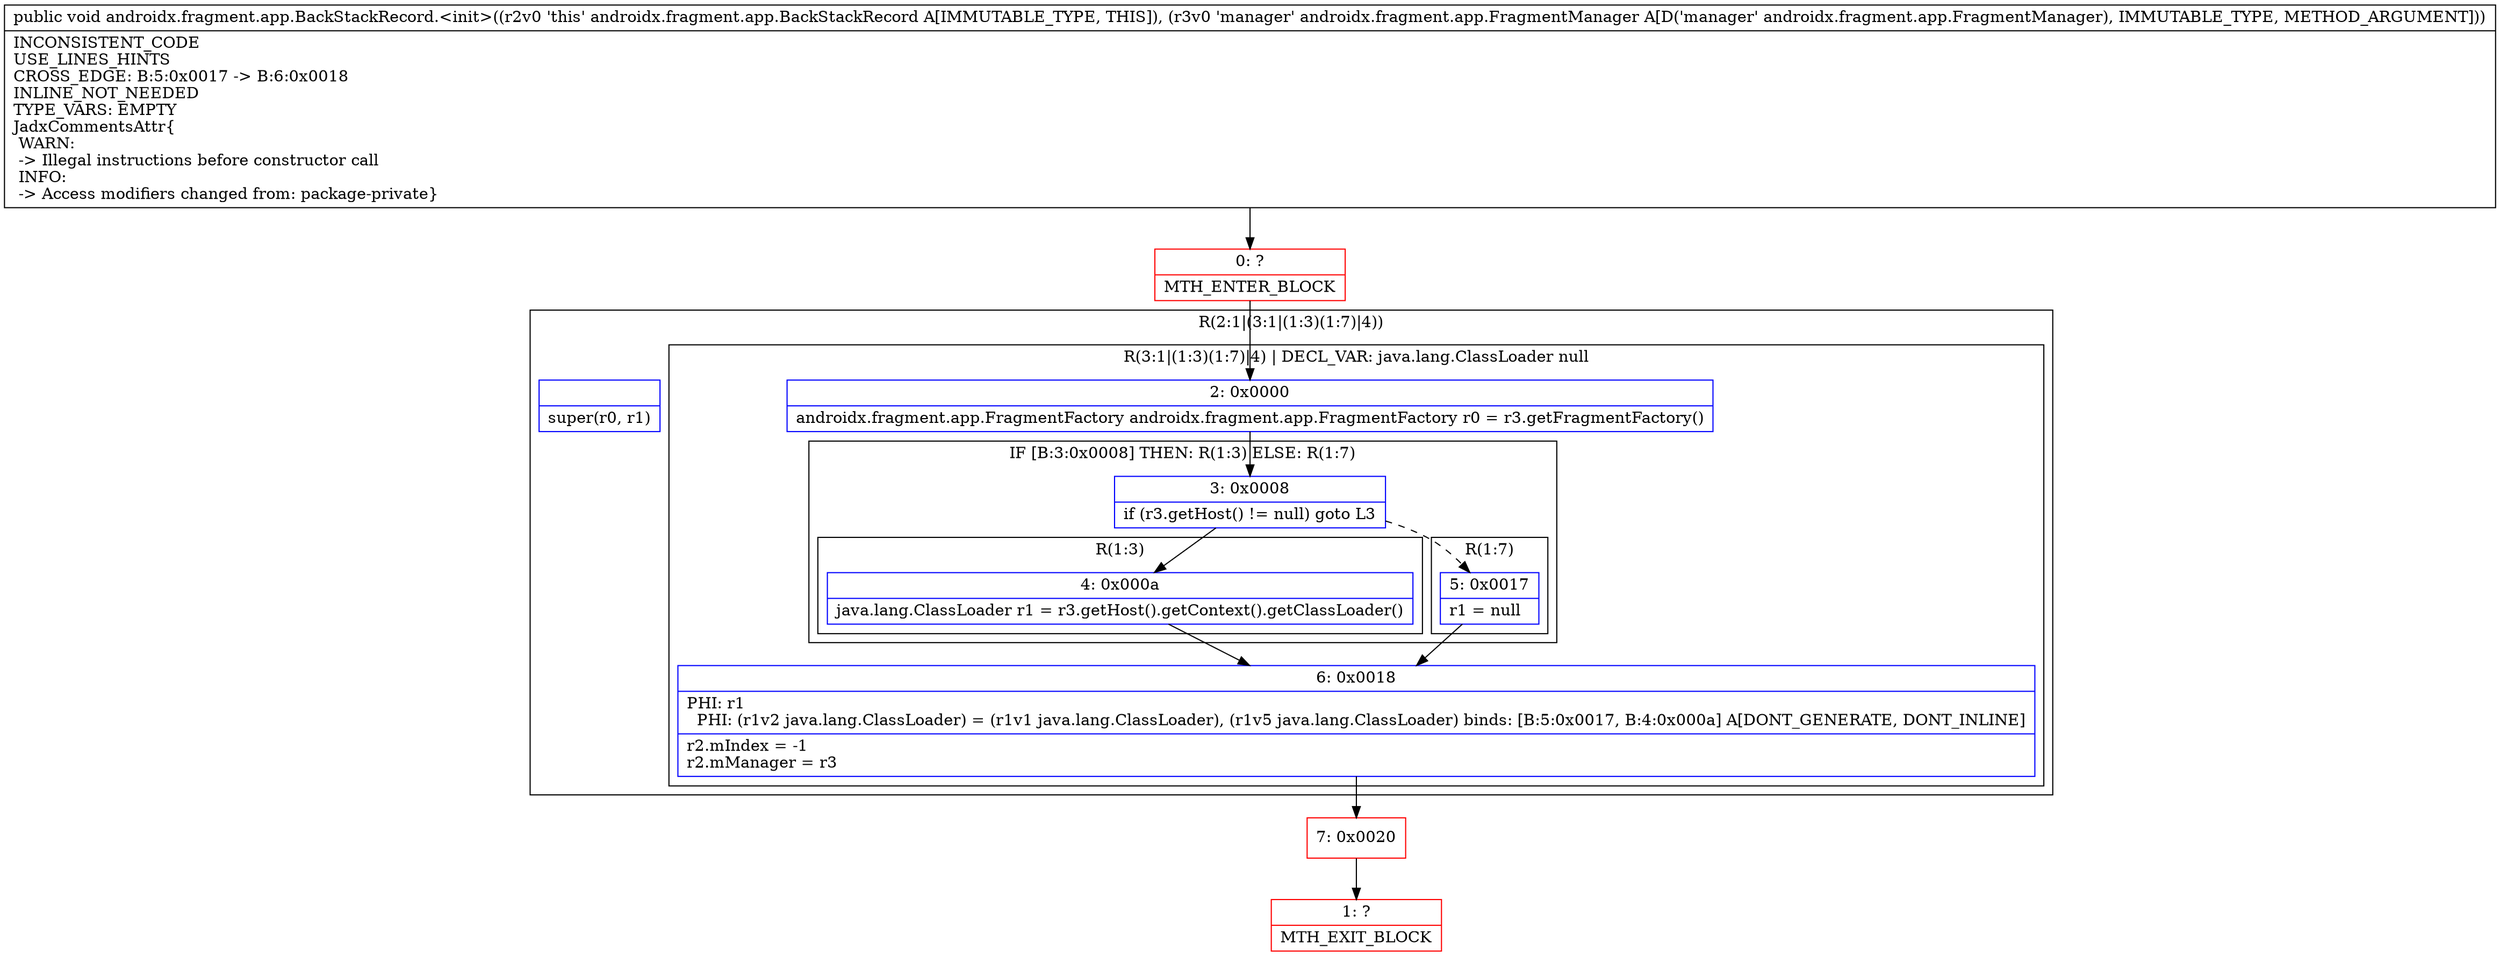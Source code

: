 digraph "CFG forandroidx.fragment.app.BackStackRecord.\<init\>(Landroidx\/fragment\/app\/FragmentManager;)V" {
subgraph cluster_Region_1902778554 {
label = "R(2:1|(3:1|(1:3)(1:7)|4))";
node [shape=record,color=blue];
Node_InsnContainer_1050481395 [shape=record,label="{|super(r0, r1)\l}"];
subgraph cluster_Region_1202177188 {
label = "R(3:1|(1:3)(1:7)|4) | DECL_VAR: java.lang.ClassLoader null\l";
node [shape=record,color=blue];
Node_2 [shape=record,label="{2\:\ 0x0000|androidx.fragment.app.FragmentFactory androidx.fragment.app.FragmentFactory r0 = r3.getFragmentFactory()\l}"];
subgraph cluster_IfRegion_1717251344 {
label = "IF [B:3:0x0008] THEN: R(1:3) ELSE: R(1:7)";
node [shape=record,color=blue];
Node_3 [shape=record,label="{3\:\ 0x0008|if (r3.getHost() != null) goto L3\l}"];
subgraph cluster_Region_146651188 {
label = "R(1:3)";
node [shape=record,color=blue];
Node_4 [shape=record,label="{4\:\ 0x000a|java.lang.ClassLoader r1 = r3.getHost().getContext().getClassLoader()\l}"];
}
subgraph cluster_Region_367818873 {
label = "R(1:7)";
node [shape=record,color=blue];
Node_5 [shape=record,label="{5\:\ 0x0017|r1 = null\l}"];
}
}
Node_6 [shape=record,label="{6\:\ 0x0018|PHI: r1 \l  PHI: (r1v2 java.lang.ClassLoader) = (r1v1 java.lang.ClassLoader), (r1v5 java.lang.ClassLoader) binds: [B:5:0x0017, B:4:0x000a] A[DONT_GENERATE, DONT_INLINE]\l|r2.mIndex = \-1\lr2.mManager = r3\l}"];
}
}
Node_0 [shape=record,color=red,label="{0\:\ ?|MTH_ENTER_BLOCK\l}"];
Node_7 [shape=record,color=red,label="{7\:\ 0x0020}"];
Node_1 [shape=record,color=red,label="{1\:\ ?|MTH_EXIT_BLOCK\l}"];
MethodNode[shape=record,label="{public void androidx.fragment.app.BackStackRecord.\<init\>((r2v0 'this' androidx.fragment.app.BackStackRecord A[IMMUTABLE_TYPE, THIS]), (r3v0 'manager' androidx.fragment.app.FragmentManager A[D('manager' androidx.fragment.app.FragmentManager), IMMUTABLE_TYPE, METHOD_ARGUMENT]))  | INCONSISTENT_CODE\lUSE_LINES_HINTS\lCROSS_EDGE: B:5:0x0017 \-\> B:6:0x0018\lINLINE_NOT_NEEDED\lTYPE_VARS: EMPTY\lJadxCommentsAttr\{\l WARN: \l \-\> Illegal instructions before constructor call\l INFO: \l \-\> Access modifiers changed from: package\-private\}\l}"];
MethodNode -> Node_0;Node_2 -> Node_3;
Node_3 -> Node_4;
Node_3 -> Node_5[style=dashed];
Node_4 -> Node_6;
Node_5 -> Node_6;
Node_6 -> Node_7;
Node_0 -> Node_2;
Node_7 -> Node_1;
}

